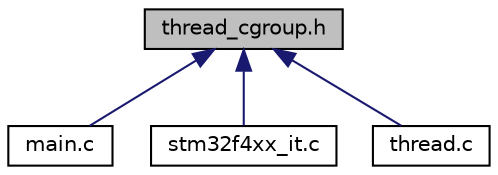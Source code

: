 digraph "thread_cgroup.h"
{
  edge [fontname="Helvetica",fontsize="10",labelfontname="Helvetica",labelfontsize="10"];
  node [fontname="Helvetica",fontsize="10",shape=record];
  Node1 [label="thread_cgroup.h",height=0.2,width=0.4,color="black", fillcolor="grey75", style="filled" fontcolor="black"];
  Node1 -> Node2 [dir="back",color="midnightblue",fontsize="10",style="solid",fontname="Helvetica"];
  Node2 [label="main.c",height=0.2,width=0.4,color="black", fillcolor="white", style="filled",URL="$main_8c.html",tooltip="Main program for the Project with RTOS, test and validation of the final project. ..."];
  Node1 -> Node3 [dir="back",color="midnightblue",fontsize="10",style="solid",fontname="Helvetica"];
  Node3 [label="stm32f4xx_it.c",height=0.2,width=0.4,color="black", fillcolor="white", style="filled",URL="$stm32f4xx__it_8c.html",tooltip="Interrupt Service Routines. "];
  Node1 -> Node4 [dir="back",color="midnightblue",fontsize="10",style="solid",fontname="Helvetica"];
  Node4 [label="thread.c",height=0.2,width=0.4,color="black", fillcolor="white", style="filled",URL="$thread_8c.html",tooltip="File thread for the rtos project. "];
}
